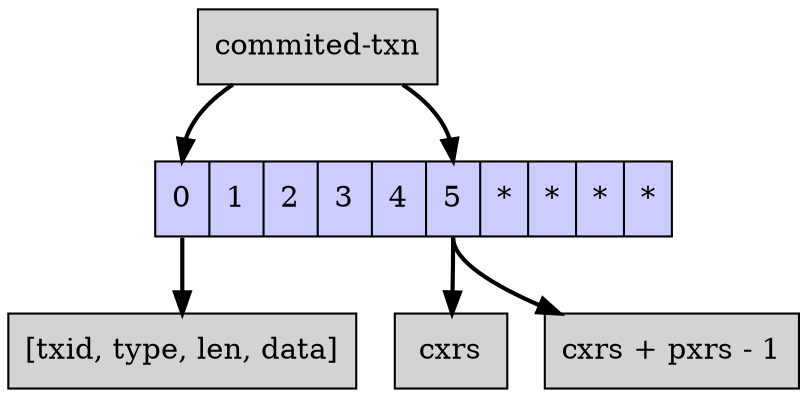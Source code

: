 digraph {
	rankdir = TD
	node [shape = record, style =filled];   
	edge [style = bold]; 


    commited_txn   [ label = "<head> commited-txn" ]
    // uncommied_txn  [ label = "<head> uncommited-txn "]

	array [ label = "<a0> 0 | 1 | 2 | 3 | 4 | <a5> 5 | * | * | * | *", fillcolor="#CCCCFF"]


	detail [ label = "<head> [txid, type, len, data] "]
	cxrs   [ label = "<head> cxrs" ]
	end    [ label = "<head> cxrs + pxrs - 1"]



	commited_txn:head -> array:a0
	commited_txn:head -> array:a5


	//uncommied_txn:head -> array
	//uncommied_txn:head -> array


	array:a0 -> detail:head 
	array:a5 -> cxrs: head 
	array:a5 -> end: head
}